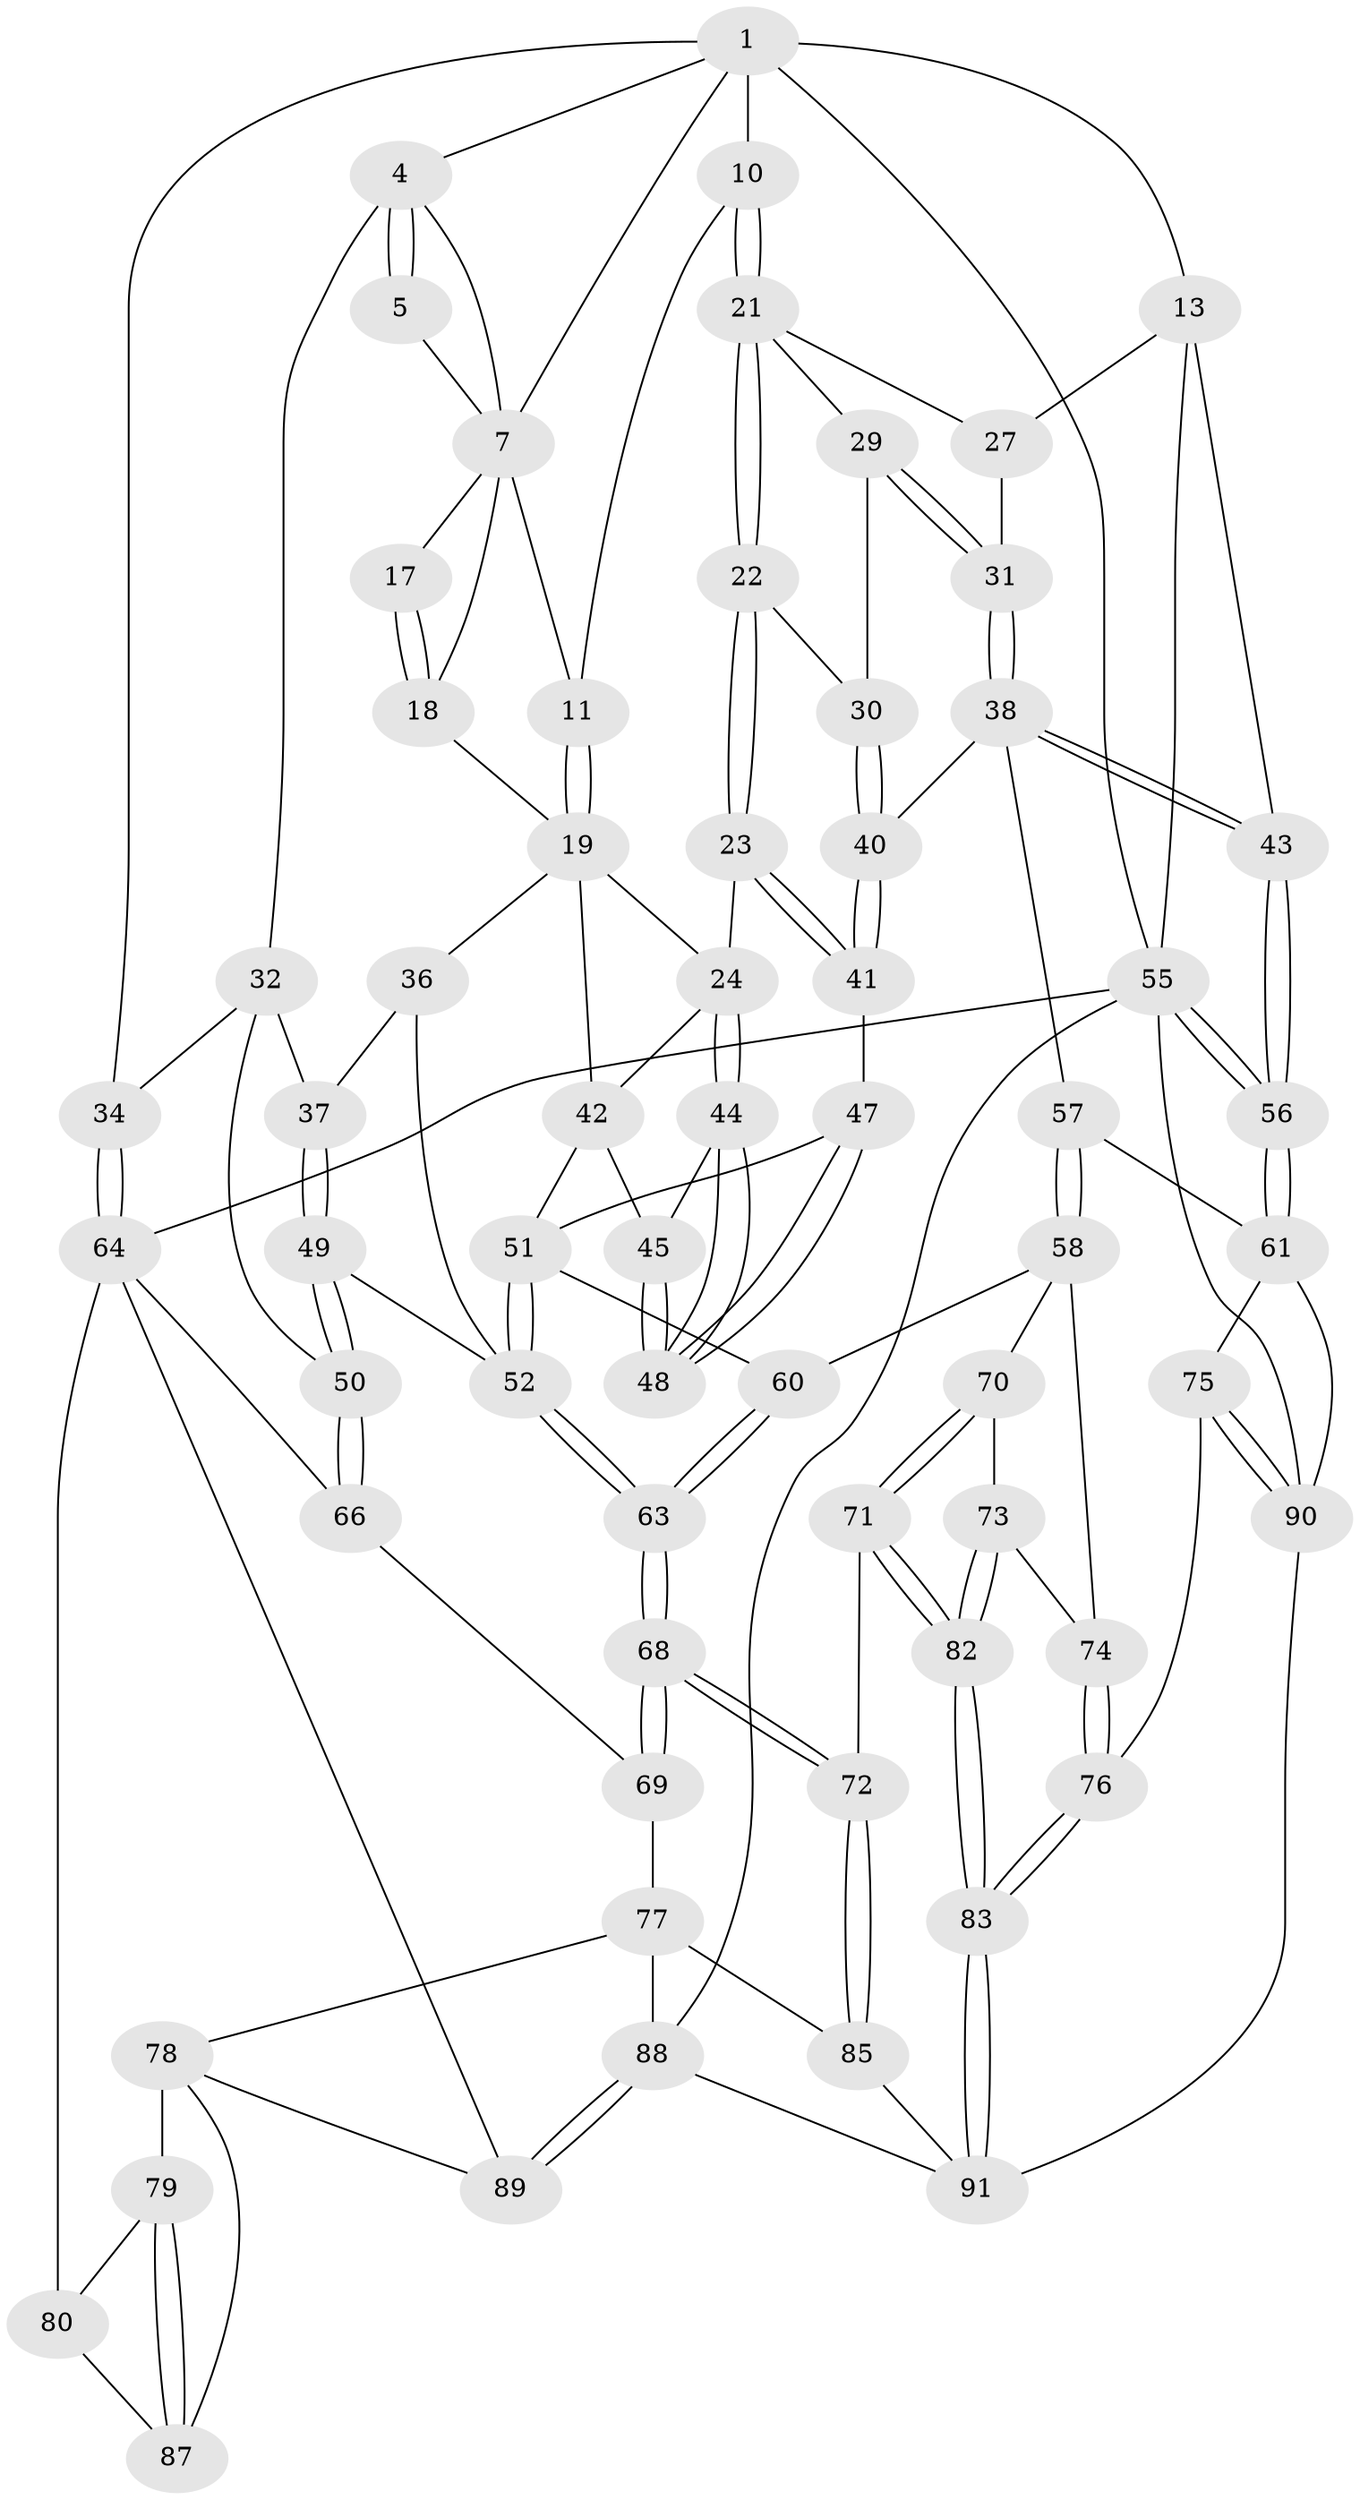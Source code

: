 // original degree distribution, {3: 0.02127659574468085, 6: 0.24468085106382978, 5: 0.46808510638297873, 4: 0.26595744680851063}
// Generated by graph-tools (version 1.1) at 2025/21/03/04/25 18:21:43]
// undirected, 65 vertices, 152 edges
graph export_dot {
graph [start="1"]
  node [color=gray90,style=filled];
  1 [pos="+0.3848077173608386+0",super="+2+6"];
  4 [pos="+0.1552901629642184+0.20889598843186444",super="+16"];
  5 [pos="+0.3346658802995898+0.029391902057247135"];
  7 [pos="+0.4711894215728814+0.1302967837566811",super="+8+12"];
  10 [pos="+0.7161846510147558+0.17047631387778986"];
  11 [pos="+0.5960763976454412+0.24279880749061625"];
  13 [pos="+1+0",super="+26"];
  17 [pos="+0.5110348899604875+0.25596333255323245"];
  18 [pos="+0.38770765787053596+0.33812205786990807"];
  19 [pos="+0.588607003061094+0.3121823060943262",super="+20"];
  21 [pos="+0.7365257662010645+0.21659718041343454",super="+28"];
  22 [pos="+0.7424090033991789+0.3576737244832268"];
  23 [pos="+0.7131046651600261+0.40786253231146624"];
  24 [pos="+0.6842062933767116+0.42140563156643",super="+25"];
  27 [pos="+1+0.30499892404927453"];
  29 [pos="+0.8517363487235281+0.3929927925774179"];
  30 [pos="+0.8391121402263556+0.3966766089382031"];
  31 [pos="+0.9369056981184429+0.4434798207620775"];
  32 [pos="+0.20214846044248153+0.4652498732068431",super="+33"];
  34 [pos="+0+0.4339208128757771"];
  36 [pos="+0.44211690228484746+0.49495864449149013"];
  37 [pos="+0.21912145405218014+0.4986050475621451"];
  38 [pos="+0.9464367227720234+0.5388513632637522",super="+39"];
  40 [pos="+0.832986897349065+0.5713440641966979"];
  41 [pos="+0.8260662953364719+0.570161455327532"];
  42 [pos="+0.5532990393182944+0.45164301981761",super="+46"];
  43 [pos="+1+0.5443558108640004"];
  44 [pos="+0.67757249444425+0.48665084491776517"];
  45 [pos="+0.6590462988039058+0.5332944044102869"];
  47 [pos="+0.8142817501100785+0.5731875858432445"];
  48 [pos="+0.7571642833969052+0.5521801062439115"];
  49 [pos="+0.2005459108299713+0.6020747251532562"];
  50 [pos="+0.1533456546261838+0.6618317526413235"];
  51 [pos="+0.6451278644250227+0.5457383868841864",super="+54"];
  52 [pos="+0.45889593468804696+0.6318754529708795",super="+53"];
  55 [pos="+1+1",super="+65"];
  56 [pos="+1+0.8085142126389269"];
  57 [pos="+0.8850381910844507+0.7158659708411819"];
  58 [pos="+0.798944939223955+0.7316121850416303",super="+59"];
  60 [pos="+0.6630720855244322+0.6753736087901316"];
  61 [pos="+0.9565047459045067+0.7497462822034744",super="+62"];
  63 [pos="+0.46312384516123994+0.6538873685840584"];
  64 [pos="+0+0.8387365983672834",super="+67"];
  66 [pos="+0.15484247481882413+0.6751396888836397"];
  68 [pos="+0.4511526693123254+0.6906608613851746"];
  69 [pos="+0.16591953061399628+0.6928333548282308"];
  70 [pos="+0.6700519806451648+0.7142407873675708"];
  71 [pos="+0.5239348203124315+0.8117999586844773"];
  72 [pos="+0.4462134218503843+0.772264339489603"];
  73 [pos="+0.6755441325564464+0.7636064519241058"];
  74 [pos="+0.7424984521140879+0.7851420912687523"];
  75 [pos="+0.8295499282675309+0.8551626576213343"];
  76 [pos="+0.7714587893880754+0.8600808973335545"];
  77 [pos="+0.17032336049202434+0.7102394132292708",super="+84"];
  78 [pos="+0.14681205909794737+0.7644627686037704",super="+86"];
  79 [pos="+0.14616146433025978+0.7652511977869058"];
  80 [pos="+0.07927053118840244+0.8325996304123232"];
  82 [pos="+0.6245974233215478+0.8716219005098892"];
  83 [pos="+0.6553922288664846+0.934106214420973"];
  85 [pos="+0.41767016564707593+0.8088401452746982"];
  87 [pos="+0.1212991643644491+0.8813271821667046"];
  88 [pos="+0.23071535020666734+1",super="+94"];
  89 [pos="+0.18724621455091747+0.9957599230021177"];
  90 [pos="+0.9086220302579756+0.9745676780170603",super="+93"];
  91 [pos="+0.6381136145352151+1",super="+92"];
  1 -- 34;
  1 -- 4;
  1 -- 13 [weight=2];
  1 -- 55;
  1 -- 10;
  1 -- 7;
  4 -- 5;
  4 -- 5;
  4 -- 32;
  4 -- 7;
  5 -- 7;
  7 -- 17 [weight=2];
  7 -- 18;
  7 -- 11;
  10 -- 11;
  10 -- 21;
  10 -- 21;
  11 -- 19;
  11 -- 19;
  13 -- 55;
  13 -- 27;
  13 -- 43;
  17 -- 18;
  17 -- 18;
  18 -- 19;
  19 -- 42;
  19 -- 36;
  19 -- 24;
  21 -- 22;
  21 -- 22;
  21 -- 29;
  21 -- 27;
  22 -- 23;
  22 -- 23;
  22 -- 30;
  23 -- 24;
  23 -- 41;
  23 -- 41;
  24 -- 44;
  24 -- 44;
  24 -- 42;
  27 -- 31;
  29 -- 30;
  29 -- 31;
  29 -- 31;
  30 -- 40;
  30 -- 40;
  31 -- 38;
  31 -- 38;
  32 -- 37;
  32 -- 34;
  32 -- 50;
  34 -- 64;
  34 -- 64;
  36 -- 37;
  36 -- 52;
  37 -- 49;
  37 -- 49;
  38 -- 43;
  38 -- 43;
  38 -- 40;
  38 -- 57;
  40 -- 41;
  40 -- 41;
  41 -- 47;
  42 -- 51;
  42 -- 45;
  43 -- 56;
  43 -- 56;
  44 -- 45;
  44 -- 48;
  44 -- 48;
  45 -- 48;
  45 -- 48;
  47 -- 48;
  47 -- 48;
  47 -- 51;
  49 -- 50;
  49 -- 50;
  49 -- 52;
  50 -- 66;
  50 -- 66;
  51 -- 52;
  51 -- 52;
  51 -- 60;
  52 -- 63;
  52 -- 63;
  55 -- 56;
  55 -- 56;
  55 -- 90;
  55 -- 64;
  55 -- 88;
  56 -- 61;
  56 -- 61;
  57 -- 58;
  57 -- 58;
  57 -- 61;
  58 -- 74;
  58 -- 60;
  58 -- 70;
  60 -- 63;
  60 -- 63;
  61 -- 90;
  61 -- 75;
  63 -- 68;
  63 -- 68;
  64 -- 89;
  64 -- 66;
  64 -- 80;
  66 -- 69;
  68 -- 69;
  68 -- 69;
  68 -- 72;
  68 -- 72;
  69 -- 77;
  70 -- 71;
  70 -- 71;
  70 -- 73;
  71 -- 72;
  71 -- 82;
  71 -- 82;
  72 -- 85;
  72 -- 85;
  73 -- 74;
  73 -- 82;
  73 -- 82;
  74 -- 76;
  74 -- 76;
  75 -- 76;
  75 -- 90;
  75 -- 90;
  76 -- 83;
  76 -- 83;
  77 -- 78;
  77 -- 88;
  77 -- 85;
  78 -- 79;
  78 -- 89;
  78 -- 87;
  79 -- 80;
  79 -- 87;
  79 -- 87;
  80 -- 87;
  82 -- 83;
  82 -- 83;
  83 -- 91;
  83 -- 91;
  85 -- 91;
  88 -- 89;
  88 -- 89;
  88 -- 91;
  90 -- 91;
}
